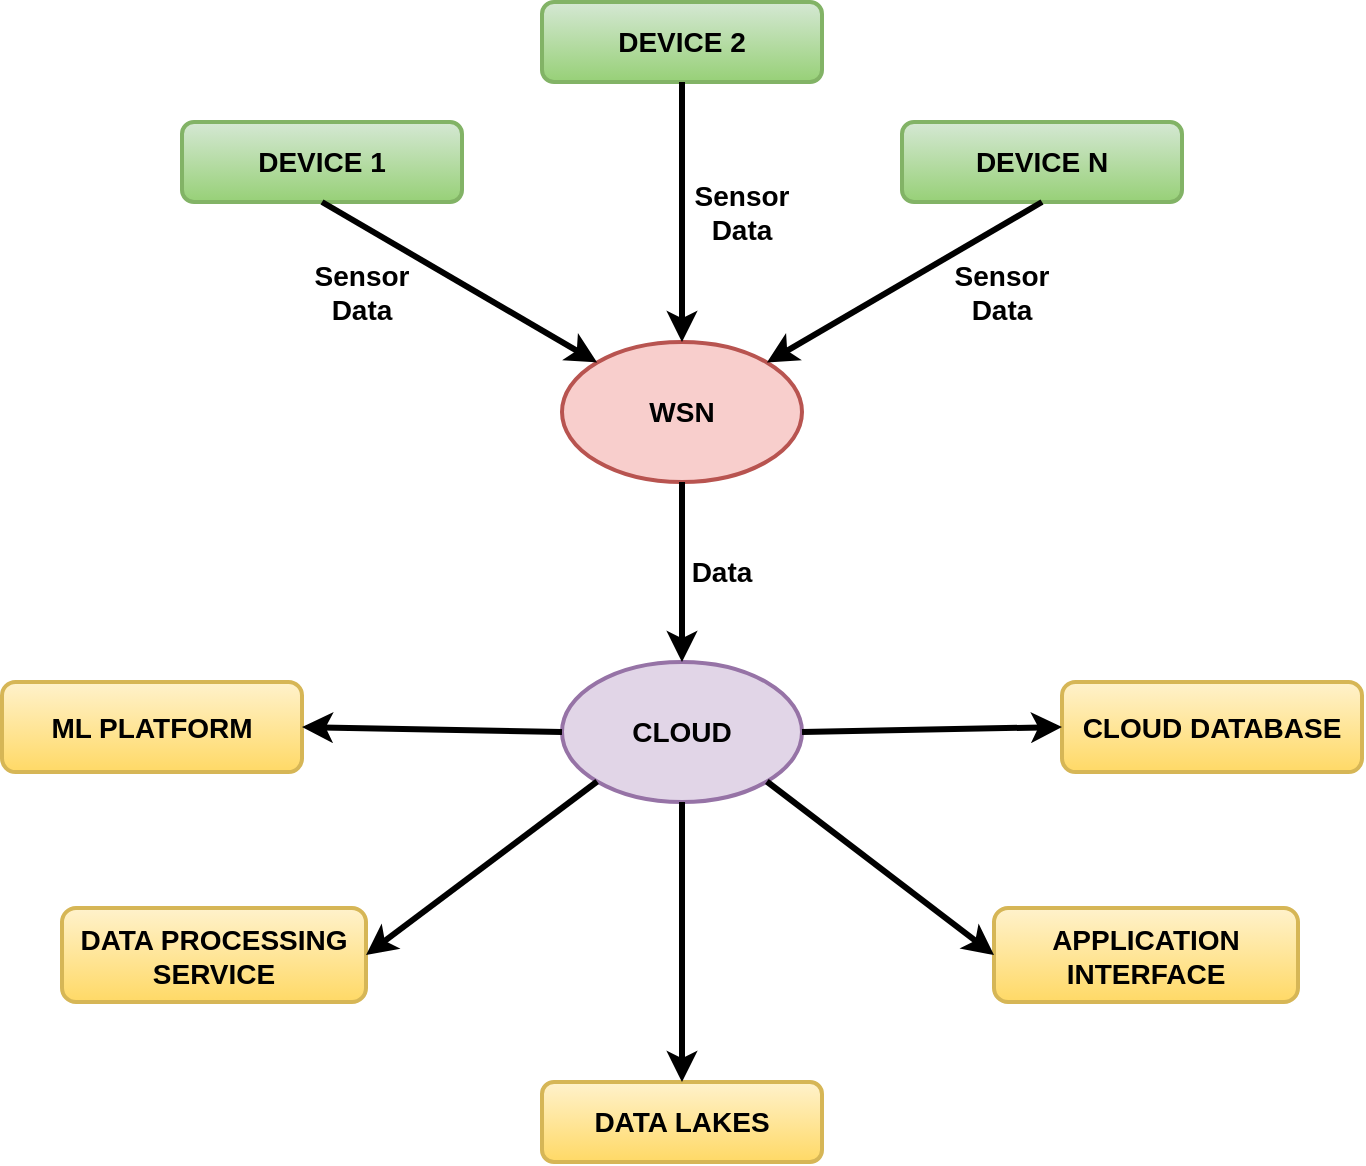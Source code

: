 <mxfile version="23.1.6" type="github">
  <diagram name="Page-1" id="asXa-XfZVvup60bqGOAJ">
    <mxGraphModel dx="1588" dy="1040" grid="1" gridSize="10" guides="1" tooltips="1" connect="1" arrows="1" fold="1" page="1" pageScale="1" pageWidth="827" pageHeight="1169" math="0" shadow="0">
      <root>
        <mxCell id="0" />
        <mxCell id="1" parent="0" />
        <mxCell id="_jj8o-_Ddg2ud3VvdxiC-1" value="&lt;font style=&quot;font-size: 14px;&quot;&gt;WSN&lt;/font&gt;" style="ellipse;whiteSpace=wrap;html=1;fontStyle=1;strokeWidth=2;fillColor=#f8cecc;strokeColor=#b85450;" parent="1" vertex="1">
          <mxGeometry x="320" y="230" width="120" height="70" as="geometry" />
        </mxCell>
        <mxCell id="_jj8o-_Ddg2ud3VvdxiC-2" value="&lt;font style=&quot;font-size: 14px;&quot;&gt;CLOUD&lt;/font&gt;" style="ellipse;whiteSpace=wrap;html=1;fontStyle=1;strokeWidth=2;fillColor=#e1d5e7;strokeColor=#9673a6;" parent="1" vertex="1">
          <mxGeometry x="320" y="390" width="120" height="70" as="geometry" />
        </mxCell>
        <mxCell id="_jj8o-_Ddg2ud3VvdxiC-3" value="&lt;font style=&quot;font-size: 14px;&quot;&gt;DEVICE 1&lt;/font&gt;" style="rounded=1;whiteSpace=wrap;html=1;fontStyle=1;strokeWidth=2;fillColor=#d5e8d4;strokeColor=#82b366;gradientColor=#97d077;" parent="1" vertex="1">
          <mxGeometry x="130" y="120" width="140" height="40" as="geometry" />
        </mxCell>
        <mxCell id="_jj8o-_Ddg2ud3VvdxiC-4" value="&lt;font style=&quot;font-size: 14px;&quot;&gt;DEVICE N&lt;/font&gt;" style="rounded=1;whiteSpace=wrap;html=1;fontStyle=1;strokeWidth=2;fillColor=#d5e8d4;strokeColor=#82b366;gradientColor=#97d077;" parent="1" vertex="1">
          <mxGeometry x="490" y="120" width="140" height="40" as="geometry" />
        </mxCell>
        <mxCell id="_jj8o-_Ddg2ud3VvdxiC-5" value="&lt;font style=&quot;font-size: 14px;&quot;&gt;DEVICE 2&lt;/font&gt;" style="rounded=1;whiteSpace=wrap;html=1;fontStyle=1;strokeWidth=2;fillColor=#d5e8d4;strokeColor=#82b366;gradientColor=#97d077;" parent="1" vertex="1">
          <mxGeometry x="310" y="60" width="140" height="40" as="geometry" />
        </mxCell>
        <mxCell id="_jj8o-_Ddg2ud3VvdxiC-6" value="&lt;font style=&quot;font-size: 14px;&quot;&gt;CLOUD DATABASE&lt;/font&gt;" style="rounded=1;whiteSpace=wrap;html=1;fontStyle=1;strokeWidth=2;fillColor=#fff2cc;gradientColor=#ffd966;strokeColor=#d6b656;" parent="1" vertex="1">
          <mxGeometry x="570" y="400" width="150" height="45" as="geometry" />
        </mxCell>
        <mxCell id="_jj8o-_Ddg2ud3VvdxiC-7" value="&lt;font style=&quot;font-size: 14px;&quot;&gt;ML PLATFORM&lt;/font&gt;" style="rounded=1;whiteSpace=wrap;html=1;fontStyle=1;strokeWidth=2;fillColor=#fff2cc;gradientColor=#ffd966;strokeColor=#d6b656;" parent="1" vertex="1">
          <mxGeometry x="40" y="400" width="150" height="45" as="geometry" />
        </mxCell>
        <mxCell id="_jj8o-_Ddg2ud3VvdxiC-8" value="&lt;font style=&quot;font-size: 14px;&quot;&gt;DATA PROCESSING SERVICE&lt;/font&gt;" style="rounded=1;whiteSpace=wrap;html=1;fontStyle=1;strokeWidth=2;fillColor=#fff2cc;gradientColor=#ffd966;strokeColor=#d6b656;" parent="1" vertex="1">
          <mxGeometry x="70" y="513" width="152" height="47" as="geometry" />
        </mxCell>
        <mxCell id="_jj8o-_Ddg2ud3VvdxiC-9" value="&lt;font style=&quot;font-size: 14px;&quot;&gt;APPLICATION INTERFACE&lt;/font&gt;" style="rounded=1;whiteSpace=wrap;html=1;fontStyle=1;strokeWidth=2;fillColor=#fff2cc;gradientColor=#ffd966;strokeColor=#d6b656;" parent="1" vertex="1">
          <mxGeometry x="536" y="513" width="152" height="47" as="geometry" />
        </mxCell>
        <mxCell id="_jj8o-_Ddg2ud3VvdxiC-10" value="&lt;font style=&quot;font-size: 14px;&quot;&gt;DATA LAKES&lt;/font&gt;" style="rounded=1;whiteSpace=wrap;html=1;fontStyle=1;strokeWidth=2;fillColor=#fff2cc;gradientColor=#ffd966;strokeColor=#d6b656;" parent="1" vertex="1">
          <mxGeometry x="310" y="600" width="140" height="40" as="geometry" />
        </mxCell>
        <mxCell id="_jj8o-_Ddg2ud3VvdxiC-13" value="" style="endArrow=classic;html=1;rounded=0;strokeWidth=3;exitX=0.5;exitY=1;exitDx=0;exitDy=0;entryX=0.5;entryY=0;entryDx=0;entryDy=0;" parent="1" source="_jj8o-_Ddg2ud3VvdxiC-1" target="_jj8o-_Ddg2ud3VvdxiC-2" edge="1">
          <mxGeometry width="50" height="50" relative="1" as="geometry">
            <mxPoint x="430" y="390" as="sourcePoint" />
            <mxPoint x="480" y="340" as="targetPoint" />
            <Array as="points" />
          </mxGeometry>
        </mxCell>
        <mxCell id="_jj8o-_Ddg2ud3VvdxiC-14" value="" style="endArrow=classic;html=1;rounded=0;strokeWidth=3;exitX=0.5;exitY=1;exitDx=0;exitDy=0;entryX=0.5;entryY=0;entryDx=0;entryDy=0;" parent="1" source="_jj8o-_Ddg2ud3VvdxiC-5" target="_jj8o-_Ddg2ud3VvdxiC-1" edge="1">
          <mxGeometry width="50" height="50" relative="1" as="geometry">
            <mxPoint x="390" y="270" as="sourcePoint" />
            <mxPoint x="390" y="380" as="targetPoint" />
            <Array as="points" />
          </mxGeometry>
        </mxCell>
        <mxCell id="_jj8o-_Ddg2ud3VvdxiC-15" value="" style="endArrow=classic;html=1;rounded=0;strokeWidth=3;exitX=0.5;exitY=1;exitDx=0;exitDy=0;entryX=1;entryY=0;entryDx=0;entryDy=0;" parent="1" source="_jj8o-_Ddg2ud3VvdxiC-4" target="_jj8o-_Ddg2ud3VvdxiC-1" edge="1">
          <mxGeometry width="50" height="50" relative="1" as="geometry">
            <mxPoint x="400" y="280" as="sourcePoint" />
            <mxPoint x="440" y="255" as="targetPoint" />
            <Array as="points" />
          </mxGeometry>
        </mxCell>
        <mxCell id="_jj8o-_Ddg2ud3VvdxiC-16" value="" style="endArrow=classic;html=1;rounded=0;strokeWidth=3;exitX=0.5;exitY=1;exitDx=0;exitDy=0;entryX=0;entryY=0;entryDx=0;entryDy=0;" parent="1" source="_jj8o-_Ddg2ud3VvdxiC-3" target="_jj8o-_Ddg2ud3VvdxiC-1" edge="1">
          <mxGeometry width="50" height="50" relative="1" as="geometry">
            <mxPoint x="410" y="290" as="sourcePoint" />
            <mxPoint x="410" y="400" as="targetPoint" />
            <Array as="points" />
          </mxGeometry>
        </mxCell>
        <mxCell id="_jj8o-_Ddg2ud3VvdxiC-18" value="" style="endArrow=classic;html=1;rounded=0;strokeWidth=3;exitX=0.5;exitY=1;exitDx=0;exitDy=0;entryX=0.5;entryY=0;entryDx=0;entryDy=0;" parent="1" source="_jj8o-_Ddg2ud3VvdxiC-2" target="_jj8o-_Ddg2ud3VvdxiC-10" edge="1">
          <mxGeometry width="50" height="50" relative="1" as="geometry">
            <mxPoint x="420" y="320" as="sourcePoint" />
            <mxPoint x="420" y="430" as="targetPoint" />
            <Array as="points" />
          </mxGeometry>
        </mxCell>
        <mxCell id="_jj8o-_Ddg2ud3VvdxiC-19" value="" style="endArrow=classic;html=1;rounded=0;strokeWidth=3;exitX=1;exitY=0.5;exitDx=0;exitDy=0;entryX=0;entryY=0.5;entryDx=0;entryDy=0;" parent="1" source="_jj8o-_Ddg2ud3VvdxiC-2" target="_jj8o-_Ddg2ud3VvdxiC-6" edge="1">
          <mxGeometry width="50" height="50" relative="1" as="geometry">
            <mxPoint x="430" y="330" as="sourcePoint" />
            <mxPoint x="430" y="440" as="targetPoint" />
            <Array as="points" />
          </mxGeometry>
        </mxCell>
        <mxCell id="_jj8o-_Ddg2ud3VvdxiC-20" value="" style="endArrow=classic;html=1;rounded=0;strokeWidth=3;exitX=0;exitY=0.5;exitDx=0;exitDy=0;entryX=1;entryY=0.5;entryDx=0;entryDy=0;" parent="1" source="_jj8o-_Ddg2ud3VvdxiC-2" target="_jj8o-_Ddg2ud3VvdxiC-7" edge="1">
          <mxGeometry width="50" height="50" relative="1" as="geometry">
            <mxPoint x="440" y="340" as="sourcePoint" />
            <mxPoint x="440" y="450" as="targetPoint" />
            <Array as="points" />
          </mxGeometry>
        </mxCell>
        <mxCell id="_jj8o-_Ddg2ud3VvdxiC-21" value="" style="endArrow=classic;html=1;rounded=0;strokeWidth=3;exitX=0;exitY=1;exitDx=0;exitDy=0;entryX=1;entryY=0.5;entryDx=0;entryDy=0;" parent="1" source="_jj8o-_Ddg2ud3VvdxiC-2" target="_jj8o-_Ddg2ud3VvdxiC-8" edge="1">
          <mxGeometry width="50" height="50" relative="1" as="geometry">
            <mxPoint x="450" y="350" as="sourcePoint" />
            <mxPoint x="450" y="460" as="targetPoint" />
            <Array as="points" />
          </mxGeometry>
        </mxCell>
        <mxCell id="_jj8o-_Ddg2ud3VvdxiC-22" value="" style="endArrow=classic;html=1;rounded=0;strokeWidth=3;exitX=1;exitY=1;exitDx=0;exitDy=0;entryX=0;entryY=0.5;entryDx=0;entryDy=0;" parent="1" source="_jj8o-_Ddg2ud3VvdxiC-2" target="_jj8o-_Ddg2ud3VvdxiC-9" edge="1">
          <mxGeometry width="50" height="50" relative="1" as="geometry">
            <mxPoint x="460" y="360" as="sourcePoint" />
            <mxPoint x="460" y="470" as="targetPoint" />
            <Array as="points" />
          </mxGeometry>
        </mxCell>
        <mxCell id="_jj8o-_Ddg2ud3VvdxiC-24" value="&lt;b&gt;&lt;font style=&quot;font-size: 14px;&quot;&gt;Data&lt;/font&gt;&lt;/b&gt;" style="text;html=1;align=center;verticalAlign=middle;whiteSpace=wrap;rounded=0;" parent="1" vertex="1">
          <mxGeometry x="370" y="330" width="60" height="30" as="geometry" />
        </mxCell>
        <mxCell id="_jj8o-_Ddg2ud3VvdxiC-25" value="&lt;b&gt;&lt;font style=&quot;font-size: 14px;&quot;&gt;Sensor Data&lt;/font&gt;&lt;/b&gt;" style="text;html=1;align=center;verticalAlign=middle;whiteSpace=wrap;rounded=0;" parent="1" vertex="1">
          <mxGeometry x="180" y="190" width="80" height="30" as="geometry" />
        </mxCell>
        <mxCell id="_jj8o-_Ddg2ud3VvdxiC-26" value="&lt;b&gt;&lt;font style=&quot;font-size: 14px;&quot;&gt;Sensor Data&lt;/font&gt;&lt;/b&gt;" style="text;html=1;align=center;verticalAlign=middle;whiteSpace=wrap;rounded=0;" parent="1" vertex="1">
          <mxGeometry x="380" y="150" width="60" height="30" as="geometry" />
        </mxCell>
        <mxCell id="_jj8o-_Ddg2ud3VvdxiC-27" value="&lt;b&gt;&lt;font style=&quot;font-size: 14px;&quot;&gt;Sensor Data&lt;/font&gt;&lt;/b&gt;" style="text;html=1;align=center;verticalAlign=middle;whiteSpace=wrap;rounded=0;" parent="1" vertex="1">
          <mxGeometry x="500" y="190" width="80" height="30" as="geometry" />
        </mxCell>
      </root>
    </mxGraphModel>
  </diagram>
</mxfile>
